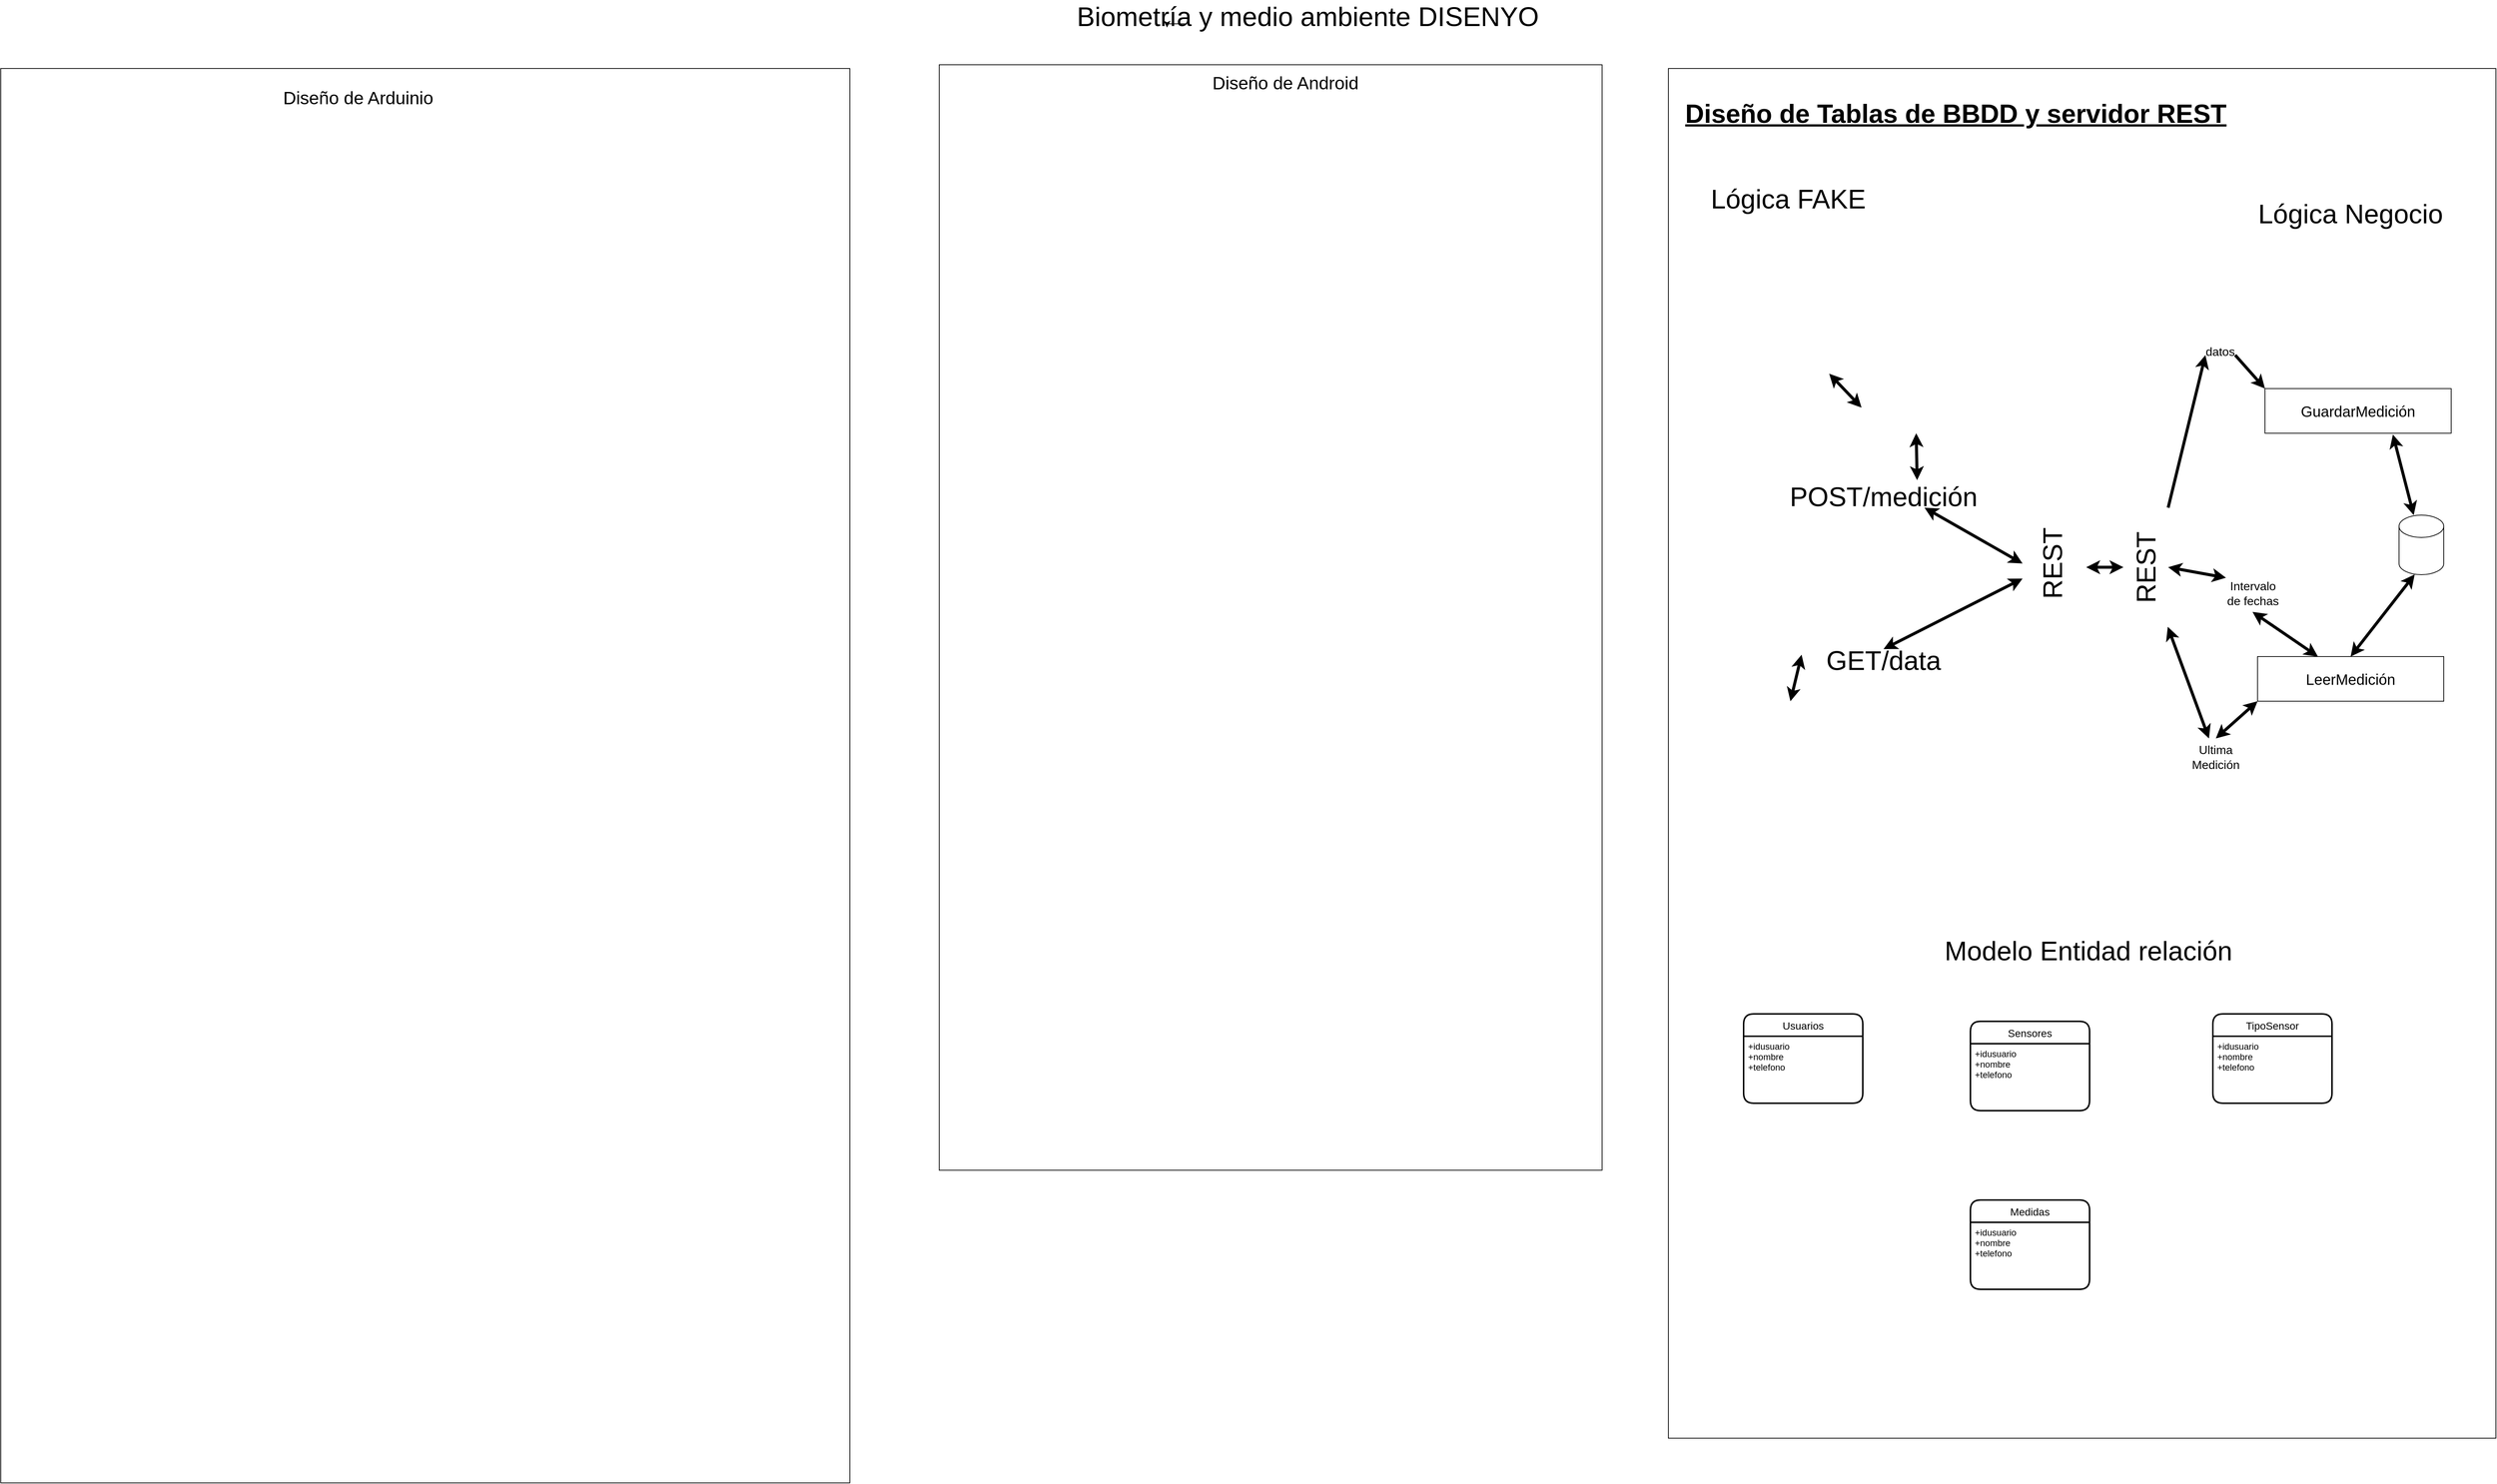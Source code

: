 <mxfile version="13.8.0" type="device"><diagram id="bX7mvtzpEqVoAApVilFV" name="Page-1"><mxGraphModel dx="4291" dy="7118" grid="1" gridSize="10" guides="1" tooltips="1" connect="1" arrows="1" fold="1" page="1" pageScale="1" pageWidth="1169" pageHeight="1654" math="0" shadow="0"><root><mxCell id="0"/><mxCell id="1" parent="0"/><mxCell id="vamxgRtiZG5zS1sHOiIg-1" value="&lt;font style=&quot;font-size: 36px&quot;&gt;Biometría y medio ambiente DISENYO&lt;/font&gt;" style="text;html=1;strokeColor=none;fillColor=none;align=center;verticalAlign=middle;whiteSpace=wrap;rounded=0;" parent="1" vertex="1"><mxGeometry x="850" y="-4900" width="650" height="20" as="geometry"/></mxCell><mxCell id="vamxgRtiZG5zS1sHOiIg-2" style="edgeStyle=orthogonalEdgeStyle;rounded=0;orthogonalLoop=1;jettySize=auto;html=1;exitX=0.25;exitY=1;exitDx=0;exitDy=0;entryX=0.209;entryY=1.25;entryDx=0;entryDy=0;entryPerimeter=0;" parent="1" source="vamxgRtiZG5zS1sHOiIg-1" target="vamxgRtiZG5zS1sHOiIg-1" edge="1"><mxGeometry relative="1" as="geometry"/></mxCell><mxCell id="0Yh-uIjZzOTEhQlzrfxx-1" value="" style="whiteSpace=wrap;html=1;imageAspect=0;" parent="1" vertex="1"><mxGeometry x="-580" y="-4820" width="1140" height="1900" as="geometry"/></mxCell><mxCell id="0Yh-uIjZzOTEhQlzrfxx-2" value="&lt;font style=&quot;font-size: 24px&quot;&gt;Diseño de Arduinio&lt;/font&gt;" style="text;html=1;strokeColor=none;fillColor=none;align=center;verticalAlign=middle;whiteSpace=wrap;rounded=0;" parent="1" vertex="1"><mxGeometry x="-270" y="-4790" width="340" height="20" as="geometry"/></mxCell><mxCell id="0Yh-uIjZzOTEhQlzrfxx-3" value="" style="whiteSpace=wrap;html=1;" parent="1" vertex="1"><mxGeometry x="680" y="-4825" width="890" height="1485" as="geometry"/></mxCell><mxCell id="0Yh-uIjZzOTEhQlzrfxx-4" value="&lt;font style=&quot;font-size: 24px&quot;&gt;Diseño de Android&lt;/font&gt;" style="text;html=1;strokeColor=none;fillColor=none;align=center;verticalAlign=middle;whiteSpace=wrap;rounded=0;" parent="1" vertex="1"><mxGeometry x="950" y="-4810" width="390" height="20" as="geometry"/></mxCell><mxCell id="0Yh-uIjZzOTEhQlzrfxx-5" value="" style="whiteSpace=wrap;html=1;" parent="1" vertex="1"><mxGeometry x="1659" y="-4820" width="1111" height="1840" as="geometry"/></mxCell><mxCell id="0Yh-uIjZzOTEhQlzrfxx-6" value="&lt;font style=&quot;font-size: 35px&quot;&gt;&lt;u&gt;&lt;b&gt;Diseño de Tablas de BBDD y servidor REST&lt;/b&gt;&lt;/u&gt;&lt;/font&gt;" style="text;html=1;strokeColor=none;fillColor=none;align=center;verticalAlign=middle;whiteSpace=wrap;rounded=0;" parent="1" vertex="1"><mxGeometry x="1679.5" y="-4810" width="730" height="100" as="geometry"/></mxCell><mxCell id="KxvWBxQLd5Ioe-8BL5_c-2" value="&lt;font style=&quot;font-size: 36px&quot;&gt;Modelo Entidad relación&lt;/font&gt;" style="text;html=1;strokeColor=none;fillColor=none;align=center;verticalAlign=middle;whiteSpace=wrap;rounded=0;" parent="1" vertex="1"><mxGeometry x="1940" y="-3650" width="565.5" height="30" as="geometry"/></mxCell><mxCell id="KxvWBxQLd5Ioe-8BL5_c-3" value="&lt;span style=&quot;font-size: 36px&quot;&gt;Lógica FAKE&lt;/span&gt;" style="text;html=1;strokeColor=none;fillColor=none;align=center;verticalAlign=middle;whiteSpace=wrap;rounded=0;" parent="1" vertex="1"><mxGeometry x="1710" y="-4660" width="220" height="30" as="geometry"/></mxCell><mxCell id="bAl6MfOT8AoBUxDkP5FB-2" value="&lt;span style=&quot;font-size: 36px&quot;&gt;Lógica Negocio&lt;/span&gt;" style="text;html=1;strokeColor=none;fillColor=none;align=center;verticalAlign=middle;whiteSpace=wrap;rounded=0;" vertex="1" parent="1"><mxGeometry x="2440" y="-4640" width="270" height="30" as="geometry"/></mxCell><mxCell id="bAl6MfOT8AoBUxDkP5FB-3" value="" style="shape=image;verticalLabelPosition=bottom;labelBackgroundColor=#ffffff;verticalAlign=top;aspect=fixed;imageAspect=0;image=https://gloimg.chinabrands.com/cb/pdm-product-pic/Electronic/2017/03/27/grid-img/1490572026675709228.jpg;" vertex="1" parent="1"><mxGeometry x="1679.5" y="-4610" width="200" height="200" as="geometry"/></mxCell><mxCell id="bAl6MfOT8AoBUxDkP5FB-4" value="" style="shape=image;verticalLabelPosition=bottom;labelBackgroundColor=#ffffff;verticalAlign=top;aspect=fixed;imageAspect=0;image=https://images-na.ssl-images-amazon.com/images/I/61ceSVoz1nL._AC_SX385_.jpg;" vertex="1" parent="1"><mxGeometry x="1920" y="-4610" width="137.85" height="280" as="geometry"/></mxCell><mxCell id="bAl6MfOT8AoBUxDkP5FB-5" value="" style="shape=image;verticalLabelPosition=bottom;labelBackgroundColor=#ffffff;verticalAlign=top;aspect=fixed;imageAspect=0;image=https://images-na.ssl-images-amazon.com/images/I/61ceSVoz1nL._AC_SX385_.jpg;" vertex="1" parent="1"><mxGeometry x="1685" y="-3970" width="137.85" height="280" as="geometry"/></mxCell><mxCell id="bAl6MfOT8AoBUxDkP5FB-6" value="" style="endArrow=classic;startArrow=classic;html=1;entryX=-0.012;entryY=0.877;entryDx=0;entryDy=0;entryPerimeter=0;fontSize=16;strokeWidth=4;" edge="1" parent="1" source="bAl6MfOT8AoBUxDkP5FB-3" target="bAl6MfOT8AoBUxDkP5FB-4"><mxGeometry width="50" height="50" relative="1" as="geometry"><mxPoint x="2060" y="-4160" as="sourcePoint"/><mxPoint x="2110" y="-4210" as="targetPoint"/></mxGeometry></mxCell><mxCell id="bAl6MfOT8AoBUxDkP5FB-7" value="&lt;span style=&quot;font-size: 36px&quot;&gt;POST/medición&lt;/span&gt;" style="text;html=1;strokeColor=none;fillColor=none;align=center;verticalAlign=middle;whiteSpace=wrap;rounded=0;" vertex="1" parent="1"><mxGeometry x="1837.85" y="-4260" width="220" height="30" as="geometry"/></mxCell><mxCell id="bAl6MfOT8AoBUxDkP5FB-8" value="&lt;font style=&quot;font-size: 36px&quot;&gt;GET/data&lt;/font&gt;" style="text;html=1;strokeColor=none;fillColor=none;align=center;verticalAlign=middle;whiteSpace=wrap;rounded=0;" vertex="1" parent="1"><mxGeometry x="1837.85" y="-4040" width="220" height="30" as="geometry"/></mxCell><mxCell id="bAl6MfOT8AoBUxDkP5FB-9" value="&lt;font style=&quot;font-size: 36px&quot;&gt;REST&lt;/font&gt;" style="text;html=1;strokeColor=none;fillColor=none;align=center;verticalAlign=middle;whiteSpace=wrap;rounded=0;horizontal=0;" vertex="1" parent="1"><mxGeometry x="2134.5" y="-4270" width="80" height="230" as="geometry"/></mxCell><mxCell id="bAl6MfOT8AoBUxDkP5FB-11" value="" style="endArrow=classic;startArrow=classic;html=1;strokeWidth=4;fontSize=16;exitX=0.705;exitY=-0.233;exitDx=0;exitDy=0;exitPerimeter=0;" edge="1" parent="1" source="bAl6MfOT8AoBUxDkP5FB-7" target="bAl6MfOT8AoBUxDkP5FB-4"><mxGeometry width="50" height="50" relative="1" as="geometry"><mxPoint x="2060" y="-4160" as="sourcePoint"/><mxPoint x="2110" y="-4210" as="targetPoint"/></mxGeometry></mxCell><mxCell id="bAl6MfOT8AoBUxDkP5FB-12" value="" style="endArrow=classic;startArrow=classic;html=1;strokeWidth=4;fontSize=16;exitX=0.5;exitY=0;exitDx=0;exitDy=0;" edge="1" parent="1" source="bAl6MfOT8AoBUxDkP5FB-8" target="bAl6MfOT8AoBUxDkP5FB-9"><mxGeometry width="50" height="50" relative="1" as="geometry"><mxPoint x="2060" y="-4160" as="sourcePoint"/><mxPoint x="2110" y="-4210" as="targetPoint"/></mxGeometry></mxCell><mxCell id="bAl6MfOT8AoBUxDkP5FB-13" value="" style="endArrow=classic;startArrow=classic;html=1;strokeWidth=4;fontSize=16;exitX=0.75;exitY=1;exitDx=0;exitDy=0;entryX=0;entryY=0.5;entryDx=0;entryDy=0;" edge="1" parent="1" source="bAl6MfOT8AoBUxDkP5FB-7" target="bAl6MfOT8AoBUxDkP5FB-9"><mxGeometry width="50" height="50" relative="1" as="geometry"><mxPoint x="2060" y="-4160" as="sourcePoint"/><mxPoint x="2110" y="-4210" as="targetPoint"/></mxGeometry></mxCell><mxCell id="bAl6MfOT8AoBUxDkP5FB-14" value="" style="endArrow=classic;startArrow=classic;html=1;strokeWidth=4;fontSize=16;exitX=1;exitY=0;exitDx=0;exitDy=0;entryX=0;entryY=0.25;entryDx=0;entryDy=0;" edge="1" parent="1" source="bAl6MfOT8AoBUxDkP5FB-5" target="bAl6MfOT8AoBUxDkP5FB-8"><mxGeometry width="50" height="50" relative="1" as="geometry"><mxPoint x="2060" y="-4160" as="sourcePoint"/><mxPoint x="2110" y="-4210" as="targetPoint"/></mxGeometry></mxCell><mxCell id="bAl6MfOT8AoBUxDkP5FB-15" value="" style="shape=cylinder3;whiteSpace=wrap;html=1;boundedLbl=1;backgroundOutline=1;size=15;fontSize=16;" vertex="1" parent="1"><mxGeometry x="2640" y="-4220" width="60" height="80" as="geometry"/></mxCell><mxCell id="bAl6MfOT8AoBUxDkP5FB-16" value="&lt;span style=&quot;font-size: 20px&quot;&gt;GuardarMedición&lt;/span&gt;" style="rounded=0;whiteSpace=wrap;html=1;fontSize=16;" vertex="1" parent="1"><mxGeometry x="2460" y="-4390" width="250" height="60" as="geometry"/></mxCell><mxCell id="bAl6MfOT8AoBUxDkP5FB-17" value="&lt;span style=&quot;font-size: 20px&quot;&gt;LeerMedición&lt;/span&gt;" style="rounded=0;whiteSpace=wrap;html=1;fontSize=16;" vertex="1" parent="1"><mxGeometry x="2450" y="-4030" width="250" height="60" as="geometry"/></mxCell><mxCell id="bAl6MfOT8AoBUxDkP5FB-18" value="" style="endArrow=classic;startArrow=classic;html=1;strokeWidth=4;fontSize=16;entryX=0.687;entryY=1.028;entryDx=0;entryDy=0;entryPerimeter=0;" edge="1" parent="1" source="bAl6MfOT8AoBUxDkP5FB-15" target="bAl6MfOT8AoBUxDkP5FB-16"><mxGeometry width="50" height="50" relative="1" as="geometry"><mxPoint x="2060" y="-4160" as="sourcePoint"/><mxPoint x="2110" y="-4210" as="targetPoint"/></mxGeometry></mxCell><mxCell id="bAl6MfOT8AoBUxDkP5FB-19" value="" style="endArrow=classic;startArrow=classic;html=1;strokeWidth=4;fontSize=16;exitX=0.5;exitY=0;exitDx=0;exitDy=0;entryX=0.35;entryY=0.996;entryDx=0;entryDy=0;entryPerimeter=0;" edge="1" parent="1" source="bAl6MfOT8AoBUxDkP5FB-17" target="bAl6MfOT8AoBUxDkP5FB-15"><mxGeometry width="50" height="50" relative="1" as="geometry"><mxPoint x="2060" y="-4160" as="sourcePoint"/><mxPoint x="2110" y="-4210" as="targetPoint"/></mxGeometry></mxCell><mxCell id="bAl6MfOT8AoBUxDkP5FB-20" value="Ultima&lt;br&gt;Medición" style="text;html=1;strokeColor=none;fillColor=none;align=center;verticalAlign=middle;whiteSpace=wrap;rounded=0;fontSize=16;" vertex="1" parent="1"><mxGeometry x="2330" y="-3920" width="128" height="50" as="geometry"/></mxCell><mxCell id="bAl6MfOT8AoBUxDkP5FB-21" value="datos" style="text;html=1;strokeColor=none;fillColor=none;align=center;verticalAlign=middle;whiteSpace=wrap;rounded=0;fontSize=16;" vertex="1" parent="1"><mxGeometry x="2380" y="-4450" width="40" height="20" as="geometry"/></mxCell><mxCell id="bAl6MfOT8AoBUxDkP5FB-22" value="" style="endArrow=classic;html=1;strokeWidth=4;fontSize=16;exitX=1;exitY=0.75;exitDx=0;exitDy=0;entryX=0;entryY=0;entryDx=0;entryDy=0;" edge="1" parent="1" source="bAl6MfOT8AoBUxDkP5FB-21" target="bAl6MfOT8AoBUxDkP5FB-16"><mxGeometry width="50" height="50" relative="1" as="geometry"><mxPoint x="2060" y="-4160" as="sourcePoint"/><mxPoint x="2110" y="-4210" as="targetPoint"/></mxGeometry></mxCell><mxCell id="bAl6MfOT8AoBUxDkP5FB-23" value="Intervalo&lt;br&gt;de fechas" style="text;html=1;strokeColor=none;fillColor=none;align=center;verticalAlign=middle;whiteSpace=wrap;rounded=0;fontSize=16;" vertex="1" parent="1"><mxGeometry x="2398.5" y="-4140" width="89.5" height="50" as="geometry"/></mxCell><mxCell id="bAl6MfOT8AoBUxDkP5FB-26" value="&lt;font style=&quot;font-size: 36px&quot;&gt;REST&lt;/font&gt;" style="text;html=1;strokeColor=none;fillColor=none;align=center;verticalAlign=middle;whiteSpace=wrap;rounded=0;horizontal=0;" vertex="1" parent="1"><mxGeometry x="2270" y="-4230" width="60" height="160" as="geometry"/></mxCell><mxCell id="bAl6MfOT8AoBUxDkP5FB-30" value="" style="endArrow=classic;startArrow=classic;html=1;strokeWidth=4;fontSize=16;entryX=0;entryY=0.5;entryDx=0;entryDy=0;" edge="1" parent="1" target="bAl6MfOT8AoBUxDkP5FB-26"><mxGeometry width="50" height="50" relative="1" as="geometry"><mxPoint x="2220" y="-4150" as="sourcePoint"/><mxPoint x="2110" y="-4230" as="targetPoint"/></mxGeometry></mxCell><mxCell id="bAl6MfOT8AoBUxDkP5FB-31" value="" style="endArrow=classic;html=1;strokeWidth=4;fontSize=16;entryX=0;entryY=0.75;entryDx=0;entryDy=0;exitX=1;exitY=0;exitDx=0;exitDy=0;" edge="1" parent="1" source="bAl6MfOT8AoBUxDkP5FB-26" target="bAl6MfOT8AoBUxDkP5FB-21"><mxGeometry width="50" height="50" relative="1" as="geometry"><mxPoint x="2060" y="-4180" as="sourcePoint"/><mxPoint x="2110" y="-4230" as="targetPoint"/></mxGeometry></mxCell><mxCell id="bAl6MfOT8AoBUxDkP5FB-34" value="" style="endArrow=classic;startArrow=classic;html=1;strokeWidth=4;fontSize=16;entryX=1;entryY=0.5;entryDx=0;entryDy=0;exitX=0.102;exitY=0.083;exitDx=0;exitDy=0;exitPerimeter=0;" edge="1" parent="1" source="bAl6MfOT8AoBUxDkP5FB-23" target="bAl6MfOT8AoBUxDkP5FB-26"><mxGeometry width="50" height="50" relative="1" as="geometry"><mxPoint x="2060" y="-4180" as="sourcePoint"/><mxPoint x="2110" y="-4230" as="targetPoint"/></mxGeometry></mxCell><mxCell id="bAl6MfOT8AoBUxDkP5FB-35" value="" style="endArrow=classic;startArrow=classic;html=1;strokeWidth=4;fontSize=16;entryX=0.5;entryY=1;entryDx=0;entryDy=0;" edge="1" parent="1" source="bAl6MfOT8AoBUxDkP5FB-17" target="bAl6MfOT8AoBUxDkP5FB-23"><mxGeometry width="50" height="50" relative="1" as="geometry"><mxPoint x="2060" y="-4180" as="sourcePoint"/><mxPoint x="2110" y="-4230" as="targetPoint"/></mxGeometry></mxCell><mxCell id="bAl6MfOT8AoBUxDkP5FB-36" value="" style="endArrow=classic;startArrow=classic;html=1;strokeWidth=4;fontSize=16;exitX=0.5;exitY=0;exitDx=0;exitDy=0;entryX=0;entryY=1;entryDx=0;entryDy=0;" edge="1" parent="1" source="bAl6MfOT8AoBUxDkP5FB-20" target="bAl6MfOT8AoBUxDkP5FB-17"><mxGeometry width="50" height="50" relative="1" as="geometry"><mxPoint x="2060" y="-4180" as="sourcePoint"/><mxPoint x="2110" y="-4230" as="targetPoint"/></mxGeometry></mxCell><mxCell id="bAl6MfOT8AoBUxDkP5FB-38" value="Usuarios" style="swimlane;childLayout=stackLayout;horizontal=1;startSize=30;horizontalStack=0;rounded=1;fontSize=14;fontStyle=0;strokeWidth=2;resizeParent=0;resizeLast=1;shadow=0;dashed=0;align=center;" vertex="1" parent="1"><mxGeometry x="1760" y="-3550" width="160" height="120" as="geometry"/></mxCell><mxCell id="bAl6MfOT8AoBUxDkP5FB-39" value="+idusuario&#10;+nombre&#10;+telefono" style="align=left;strokeColor=none;fillColor=none;spacingLeft=4;fontSize=12;verticalAlign=top;resizable=0;rotatable=0;part=1;" vertex="1" parent="bAl6MfOT8AoBUxDkP5FB-38"><mxGeometry y="30" width="160" height="90" as="geometry"/></mxCell><mxCell id="bAl6MfOT8AoBUxDkP5FB-41" value="" style="endArrow=classic;startArrow=classic;html=1;strokeWidth=4;fontSize=16;" edge="1" parent="1" source="bAl6MfOT8AoBUxDkP5FB-20" target="bAl6MfOT8AoBUxDkP5FB-26"><mxGeometry width="50" height="50" relative="1" as="geometry"><mxPoint x="2060" y="-3600" as="sourcePoint"/><mxPoint x="2110" y="-3650" as="targetPoint"/></mxGeometry></mxCell><mxCell id="bAl6MfOT8AoBUxDkP5FB-45" value="Sensores" style="swimlane;childLayout=stackLayout;horizontal=1;startSize=30;horizontalStack=0;rounded=1;fontSize=14;fontStyle=0;strokeWidth=2;resizeParent=0;resizeLast=1;shadow=0;dashed=0;align=center;" vertex="1" parent="1"><mxGeometry x="2064.5" y="-3540" width="160" height="120" as="geometry"/></mxCell><mxCell id="bAl6MfOT8AoBUxDkP5FB-46" value="+idusuario&#10;+nombre&#10;+telefono" style="align=left;strokeColor=none;fillColor=none;spacingLeft=4;fontSize=12;verticalAlign=top;resizable=0;rotatable=0;part=1;" vertex="1" parent="bAl6MfOT8AoBUxDkP5FB-45"><mxGeometry y="30" width="160" height="90" as="geometry"/></mxCell><mxCell id="bAl6MfOT8AoBUxDkP5FB-42" value="TipoSensor" style="swimlane;childLayout=stackLayout;horizontal=1;startSize=30;horizontalStack=0;rounded=1;fontSize=14;fontStyle=0;strokeWidth=2;resizeParent=0;resizeLast=1;shadow=0;dashed=0;align=center;" vertex="1" parent="1"><mxGeometry x="2390" y="-3550" width="160" height="120" as="geometry"/></mxCell><mxCell id="bAl6MfOT8AoBUxDkP5FB-44" value="+idusuario&#10;+nombre&#10;+telefono" style="align=left;strokeColor=none;fillColor=none;spacingLeft=4;fontSize=12;verticalAlign=top;resizable=0;rotatable=0;part=1;" vertex="1" parent="bAl6MfOT8AoBUxDkP5FB-42"><mxGeometry y="30" width="160" height="90" as="geometry"/></mxCell><mxCell id="bAl6MfOT8AoBUxDkP5FB-47" value="Medidas" style="swimlane;childLayout=stackLayout;horizontal=1;startSize=30;horizontalStack=0;rounded=1;fontSize=14;fontStyle=0;strokeWidth=2;resizeParent=0;resizeLast=1;shadow=0;dashed=0;align=center;" vertex="1" parent="1"><mxGeometry x="2064.5" y="-3300" width="160" height="120" as="geometry"/></mxCell><mxCell id="bAl6MfOT8AoBUxDkP5FB-48" value="+idusuario&#10;+nombre&#10;+telefono" style="align=left;strokeColor=none;fillColor=none;spacingLeft=4;fontSize=12;verticalAlign=top;resizable=0;rotatable=0;part=1;" vertex="1" parent="bAl6MfOT8AoBUxDkP5FB-47"><mxGeometry y="30" width="160" height="90" as="geometry"/></mxCell></root></mxGraphModel></diagram></mxfile>